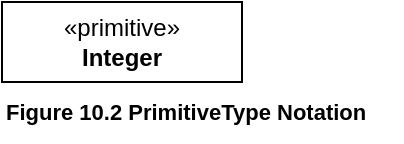 <mxfile version="21.6.8" type="device" pages="3">
  <diagram name="10.2" id="3RZr0SLzSYvBF4csiPxm">
    <mxGraphModel dx="880" dy="545" grid="1" gridSize="10" guides="1" tooltips="1" connect="1" arrows="1" fold="1" page="1" pageScale="1" pageWidth="1169" pageHeight="827" math="0" shadow="0">
      <root>
        <mxCell id="0" />
        <mxCell id="1" parent="0" />
        <mxCell id="qvXS0A_NFR92ZOLa0o4F-1" value="«primitive»&lt;br&gt;&lt;b&gt;Integer&lt;/b&gt;" style="html=1;align=center;verticalAlign=middle;dashed=0;whiteSpace=wrap;" vertex="1" parent="1">
          <mxGeometry width="120" height="40" as="geometry" />
        </mxCell>
        <mxCell id="qvXS0A_NFR92ZOLa0o4F-2" value="&lt;b&gt;Figure 10.2 PrimitiveType Notation&lt;/b&gt;" style="text;html=1;align=left;verticalAlign=middle;resizable=0;points=[];autosize=1;strokeColor=none;fillColor=none;fontSize=11;fontFamily=Helvetica;fontColor=default;" vertex="1" parent="1">
          <mxGeometry y="40" width="200" height="30" as="geometry" />
        </mxCell>
      </root>
    </mxGraphModel>
  </diagram>
  <diagram id="_x_eFGZxKmb3_0L3lhdo" name="10.3">
    <mxGraphModel dx="880" dy="545" grid="1" gridSize="10" guides="1" tooltips="1" connect="1" arrows="1" fold="1" page="1" pageScale="1" pageWidth="1169" pageHeight="827" math="0" shadow="0">
      <root>
        <mxCell id="0" />
        <mxCell id="1" parent="0" />
        <mxCell id="N4dxGn3eJYXkvROWt6ex-1" value="«dataType»&lt;br&gt;&lt;b&gt;FullName&lt;/b&gt;" style="swimlane;fontStyle=0;align=center;verticalAlign=top;childLayout=stackLayout;horizontal=1;startSize=40;horizontalStack=0;resizeParent=1;resizeParentMax=0;resizeLast=0;collapsible=0;marginBottom=0;html=1;whiteSpace=wrap;" vertex="1" parent="1">
          <mxGeometry x="10" y="10" width="140" height="90" as="geometry" />
        </mxCell>
        <mxCell id="N4dxGn3eJYXkvROWt6ex-2" value="firstName : String&lt;br&gt;secondName : String&lt;br&gt;initial : String" style="text;html=1;strokeColor=none;fillColor=none;align=left;verticalAlign=middle;spacingLeft=4;spacingRight=4;overflow=hidden;rotatable=0;points=[[0,0.5],[1,0.5]];portConstraint=eastwest;whiteSpace=wrap;" vertex="1" parent="N4dxGn3eJYXkvROWt6ex-1">
          <mxGeometry y="40" width="140" height="50" as="geometry" />
        </mxCell>
        <mxCell id="N4dxGn3eJYXkvROWt6ex-3" value="«dataType»&lt;br&gt;&lt;b&gt;Person&lt;/b&gt;" style="swimlane;fontStyle=0;align=center;verticalAlign=top;childLayout=stackLayout;horizontal=1;startSize=40;horizontalStack=0;resizeParent=1;resizeParentMax=0;resizeLast=0;collapsible=0;marginBottom=0;html=1;whiteSpace=wrap;" vertex="1" parent="1">
          <mxGeometry x="210" y="10" width="140" height="60" as="geometry" />
        </mxCell>
        <mxCell id="N4dxGn3eJYXkvROWt6ex-4" value="fullName : FullName" style="text;html=1;strokeColor=none;fillColor=none;align=left;verticalAlign=middle;spacingLeft=4;spacingRight=4;overflow=hidden;rotatable=0;points=[[0,0.5],[1,0.5]];portConstraint=eastwest;whiteSpace=wrap;" vertex="1" parent="N4dxGn3eJYXkvROWt6ex-3">
          <mxGeometry y="40" width="140" height="20" as="geometry" />
        </mxCell>
        <mxCell id="N4dxGn3eJYXkvROWt6ex-5" value="&lt;b&gt;Figure 10.3 DataType Notation&lt;/b&gt;" style="text;html=1;align=left;verticalAlign=middle;resizable=0;points=[];autosize=1;strokeColor=none;fillColor=none;fontSize=11;fontFamily=Helvetica;fontColor=default;" vertex="1" parent="1">
          <mxGeometry x="10" y="100" width="180" height="30" as="geometry" />
        </mxCell>
      </root>
    </mxGraphModel>
  </diagram>
  <diagram id="ZjcysKDKXAwDYU4Nash_" name="10.4">
    <mxGraphModel dx="880" dy="545" grid="1" gridSize="10" guides="1" tooltips="1" connect="1" arrows="1" fold="1" page="1" pageScale="1" pageWidth="1169" pageHeight="827" math="0" shadow="0">
      <root>
        <mxCell id="0" />
        <mxCell id="1" parent="0" />
        <mxCell id="Z3I53ozFqeQPkmj6VL1L-1" value="«enumeration»&lt;br&gt;&lt;b&gt;VisibilityKind&lt;/b&gt;" style="swimlane;fontStyle=0;align=center;verticalAlign=top;childLayout=stackLayout;horizontal=1;startSize=40;horizontalStack=0;resizeParent=1;resizeParentMax=0;resizeLast=0;collapsible=0;marginBottom=0;html=1;whiteSpace=wrap;" vertex="1" parent="1">
          <mxGeometry x="10" y="10" width="120" height="120" as="geometry" />
        </mxCell>
        <mxCell id="Z3I53ozFqeQPkmj6VL1L-2" value="public&lt;br&gt;private&lt;br&gt;protected&lt;br&gt;package" style="text;html=1;strokeColor=none;fillColor=none;align=left;verticalAlign=middle;spacingLeft=4;spacingRight=4;overflow=hidden;rotatable=0;points=[[0,0.5],[1,0.5]];portConstraint=eastwest;whiteSpace=wrap;" vertex="1" parent="Z3I53ozFqeQPkmj6VL1L-1">
          <mxGeometry y="40" width="120" height="80" as="geometry" />
        </mxCell>
        <mxCell id="Z3I53ozFqeQPkmj6VL1L-3" value="&lt;b&gt;Figure 10.4 Enumeration Notation&lt;/b&gt;" style="text;html=1;align=left;verticalAlign=middle;resizable=0;points=[];autosize=1;strokeColor=none;fillColor=none;fontSize=11;fontFamily=Helvetica;fontColor=default;" vertex="1" parent="1">
          <mxGeometry x="10" y="130" width="200" height="30" as="geometry" />
        </mxCell>
      </root>
    </mxGraphModel>
  </diagram>
</mxfile>
